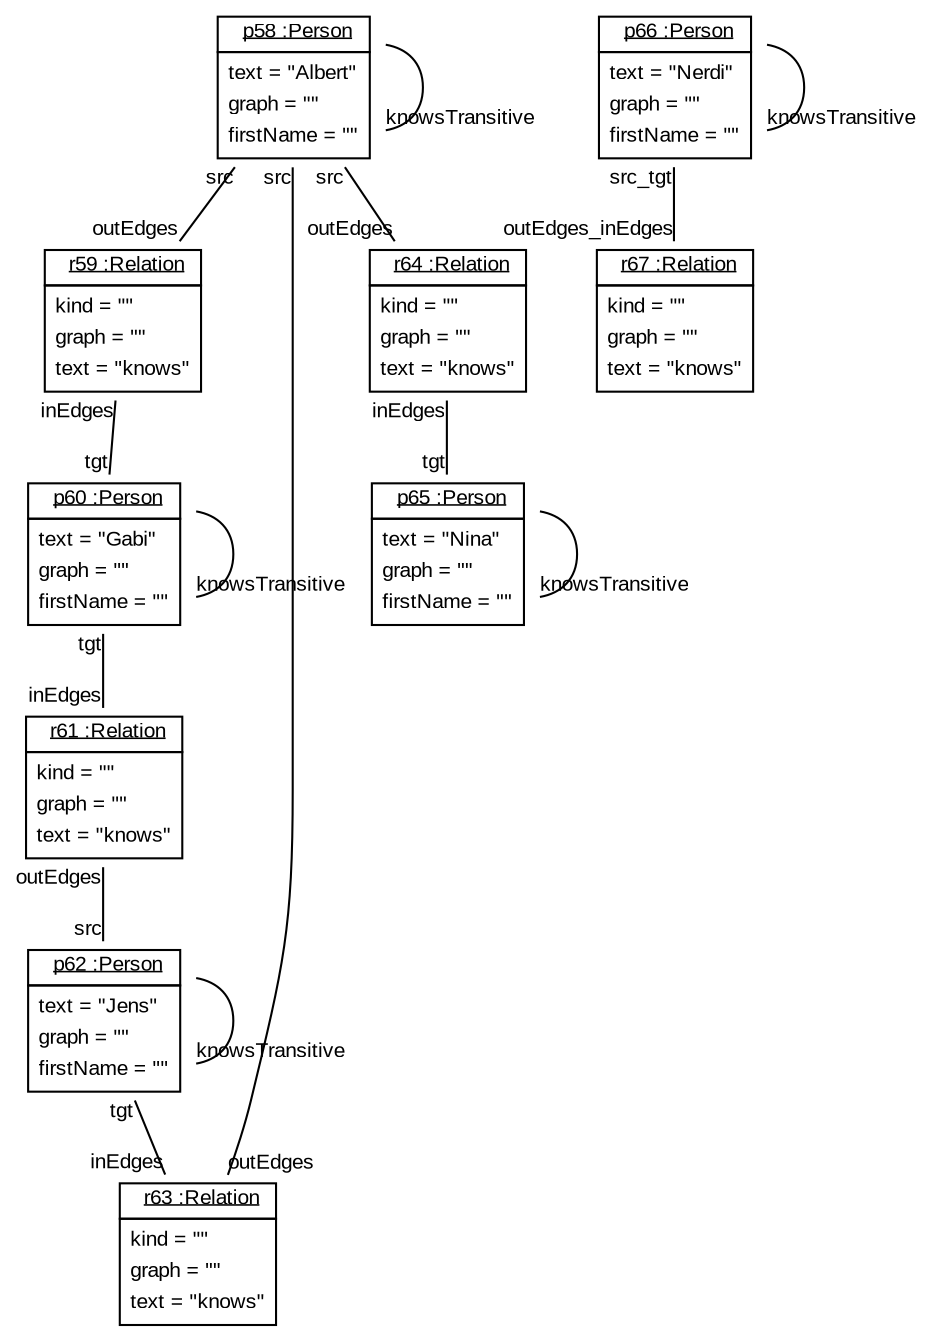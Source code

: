 graph ObjectDiagram {
   node [shape = none, fontsize = 10, fontname = "Arial"];
   edge [fontsize = 10, fontname = "Arial"];
   compound=true;

p58 [label=<<table border='0' cellborder='1' cellspacing='0'> <tr> <td href="../examples/org/sdmlib/examples/m2m/Person.java"> <u>p58 :Person</u></td></tr><tr><td><table border='0' cellborder='0' cellspacing='0'><tr><td align='left'>text = "Albert"</td></tr><tr><td align='left'>graph = ""</td></tr><tr><td align='left'>firstName = ""</td></tr></table></td></tr></table>>];
r59 [label=<<table border='0' cellborder='1' cellspacing='0'> <tr> <td href="../examples/org/sdmlib/examples/m2m/Relation.java"> <u>r59 :Relation</u></td></tr><tr><td><table border='0' cellborder='0' cellspacing='0'><tr><td align='left'>kind = ""</td></tr><tr><td align='left'>graph = ""</td></tr><tr><td align='left'>text = "knows"</td></tr></table></td></tr></table>>];
p60 [label=<<table border='0' cellborder='1' cellspacing='0'> <tr> <td href="../examples/org/sdmlib/examples/m2m/Person.java"> <u>p60 :Person</u></td></tr><tr><td><table border='0' cellborder='0' cellspacing='0'><tr><td align='left'>text = "Gabi"</td></tr><tr><td align='left'>graph = ""</td></tr><tr><td align='left'>firstName = ""</td></tr></table></td></tr></table>>];
r61 [label=<<table border='0' cellborder='1' cellspacing='0'> <tr> <td href="../examples/org/sdmlib/examples/m2m/Relation.java"> <u>r61 :Relation</u></td></tr><tr><td><table border='0' cellborder='0' cellspacing='0'><tr><td align='left'>kind = ""</td></tr><tr><td align='left'>graph = ""</td></tr><tr><td align='left'>text = "knows"</td></tr></table></td></tr></table>>];
p62 [label=<<table border='0' cellborder='1' cellspacing='0'> <tr> <td href="../examples/org/sdmlib/examples/m2m/Person.java"> <u>p62 :Person</u></td></tr><tr><td><table border='0' cellborder='0' cellspacing='0'><tr><td align='left'>text = "Jens"</td></tr><tr><td align='left'>graph = ""</td></tr><tr><td align='left'>firstName = ""</td></tr></table></td></tr></table>>];
r63 [label=<<table border='0' cellborder='1' cellspacing='0'> <tr> <td href="../examples/org/sdmlib/examples/m2m/Relation.java"> <u>r63 :Relation</u></td></tr><tr><td><table border='0' cellborder='0' cellspacing='0'><tr><td align='left'>kind = ""</td></tr><tr><td align='left'>graph = ""</td></tr><tr><td align='left'>text = "knows"</td></tr></table></td></tr></table>>];
r64 [label=<<table border='0' cellborder='1' cellspacing='0'> <tr> <td href="../examples/org/sdmlib/examples/m2m/Relation.java"> <u>r64 :Relation</u></td></tr><tr><td><table border='0' cellborder='0' cellspacing='0'><tr><td align='left'>kind = ""</td></tr><tr><td align='left'>graph = ""</td></tr><tr><td align='left'>text = "knows"</td></tr></table></td></tr></table>>];
p65 [label=<<table border='0' cellborder='1' cellspacing='0'> <tr> <td href="../examples/org/sdmlib/examples/m2m/Person.java"> <u>p65 :Person</u></td></tr><tr><td><table border='0' cellborder='0' cellspacing='0'><tr><td align='left'>text = "Nina"</td></tr><tr><td align='left'>graph = ""</td></tr><tr><td align='left'>firstName = ""</td></tr></table></td></tr></table>>];
p66 [label=<<table border='0' cellborder='1' cellspacing='0'> <tr> <td href="../examples/org/sdmlib/examples/m2m/Person.java"> <u>p66 :Person</u></td></tr><tr><td><table border='0' cellborder='0' cellspacing='0'><tr><td align='left'>text = "Nerdi"</td></tr><tr><td align='left'>graph = ""</td></tr><tr><td align='left'>firstName = ""</td></tr></table></td></tr></table>>];
r67 [label=<<table border='0' cellborder='1' cellspacing='0'> <tr> <td href="../examples/org/sdmlib/examples/m2m/Relation.java"> <u>r67 :Relation</u></td></tr><tr><td><table border='0' cellborder='0' cellspacing='0'><tr><td align='left'>kind = ""</td></tr><tr><td align='left'>graph = ""</td></tr><tr><td align='left'>text = "knows"</td></tr></table></td></tr></table>>];

p58 -- r59 [headlabel = "outEdges" taillabel = "src"];
p58 -- r63 [headlabel = "outEdges" taillabel = "src"];
p58 -- r64 [headlabel = "outEdges" taillabel = "src"];
p58 -- p58 [headlabel = "knowsTransitive" taillabel = ""];
r59 -- p60 [headlabel = "tgt" taillabel = "inEdges"];
p60 -- r61 [headlabel = "inEdges" taillabel = "tgt"];
p60 -- p60 [headlabel = "knowsTransitive" taillabel = ""];
r61 -- p62 [headlabel = "src" taillabel = "outEdges"];
p62 -- r63 [headlabel = "inEdges" taillabel = "tgt"];
p62 -- p62 [headlabel = "knowsTransitive" taillabel = ""];
r64 -- p65 [headlabel = "tgt" taillabel = "inEdges"];
p65 -- p65 [headlabel = "knowsTransitive" taillabel = ""];
p66 -- r67 [headlabel = "outEdges_inEdges" taillabel = "src_tgt"];
p66 -- p66 [headlabel = "knowsTransitive" taillabel = ""];
}
